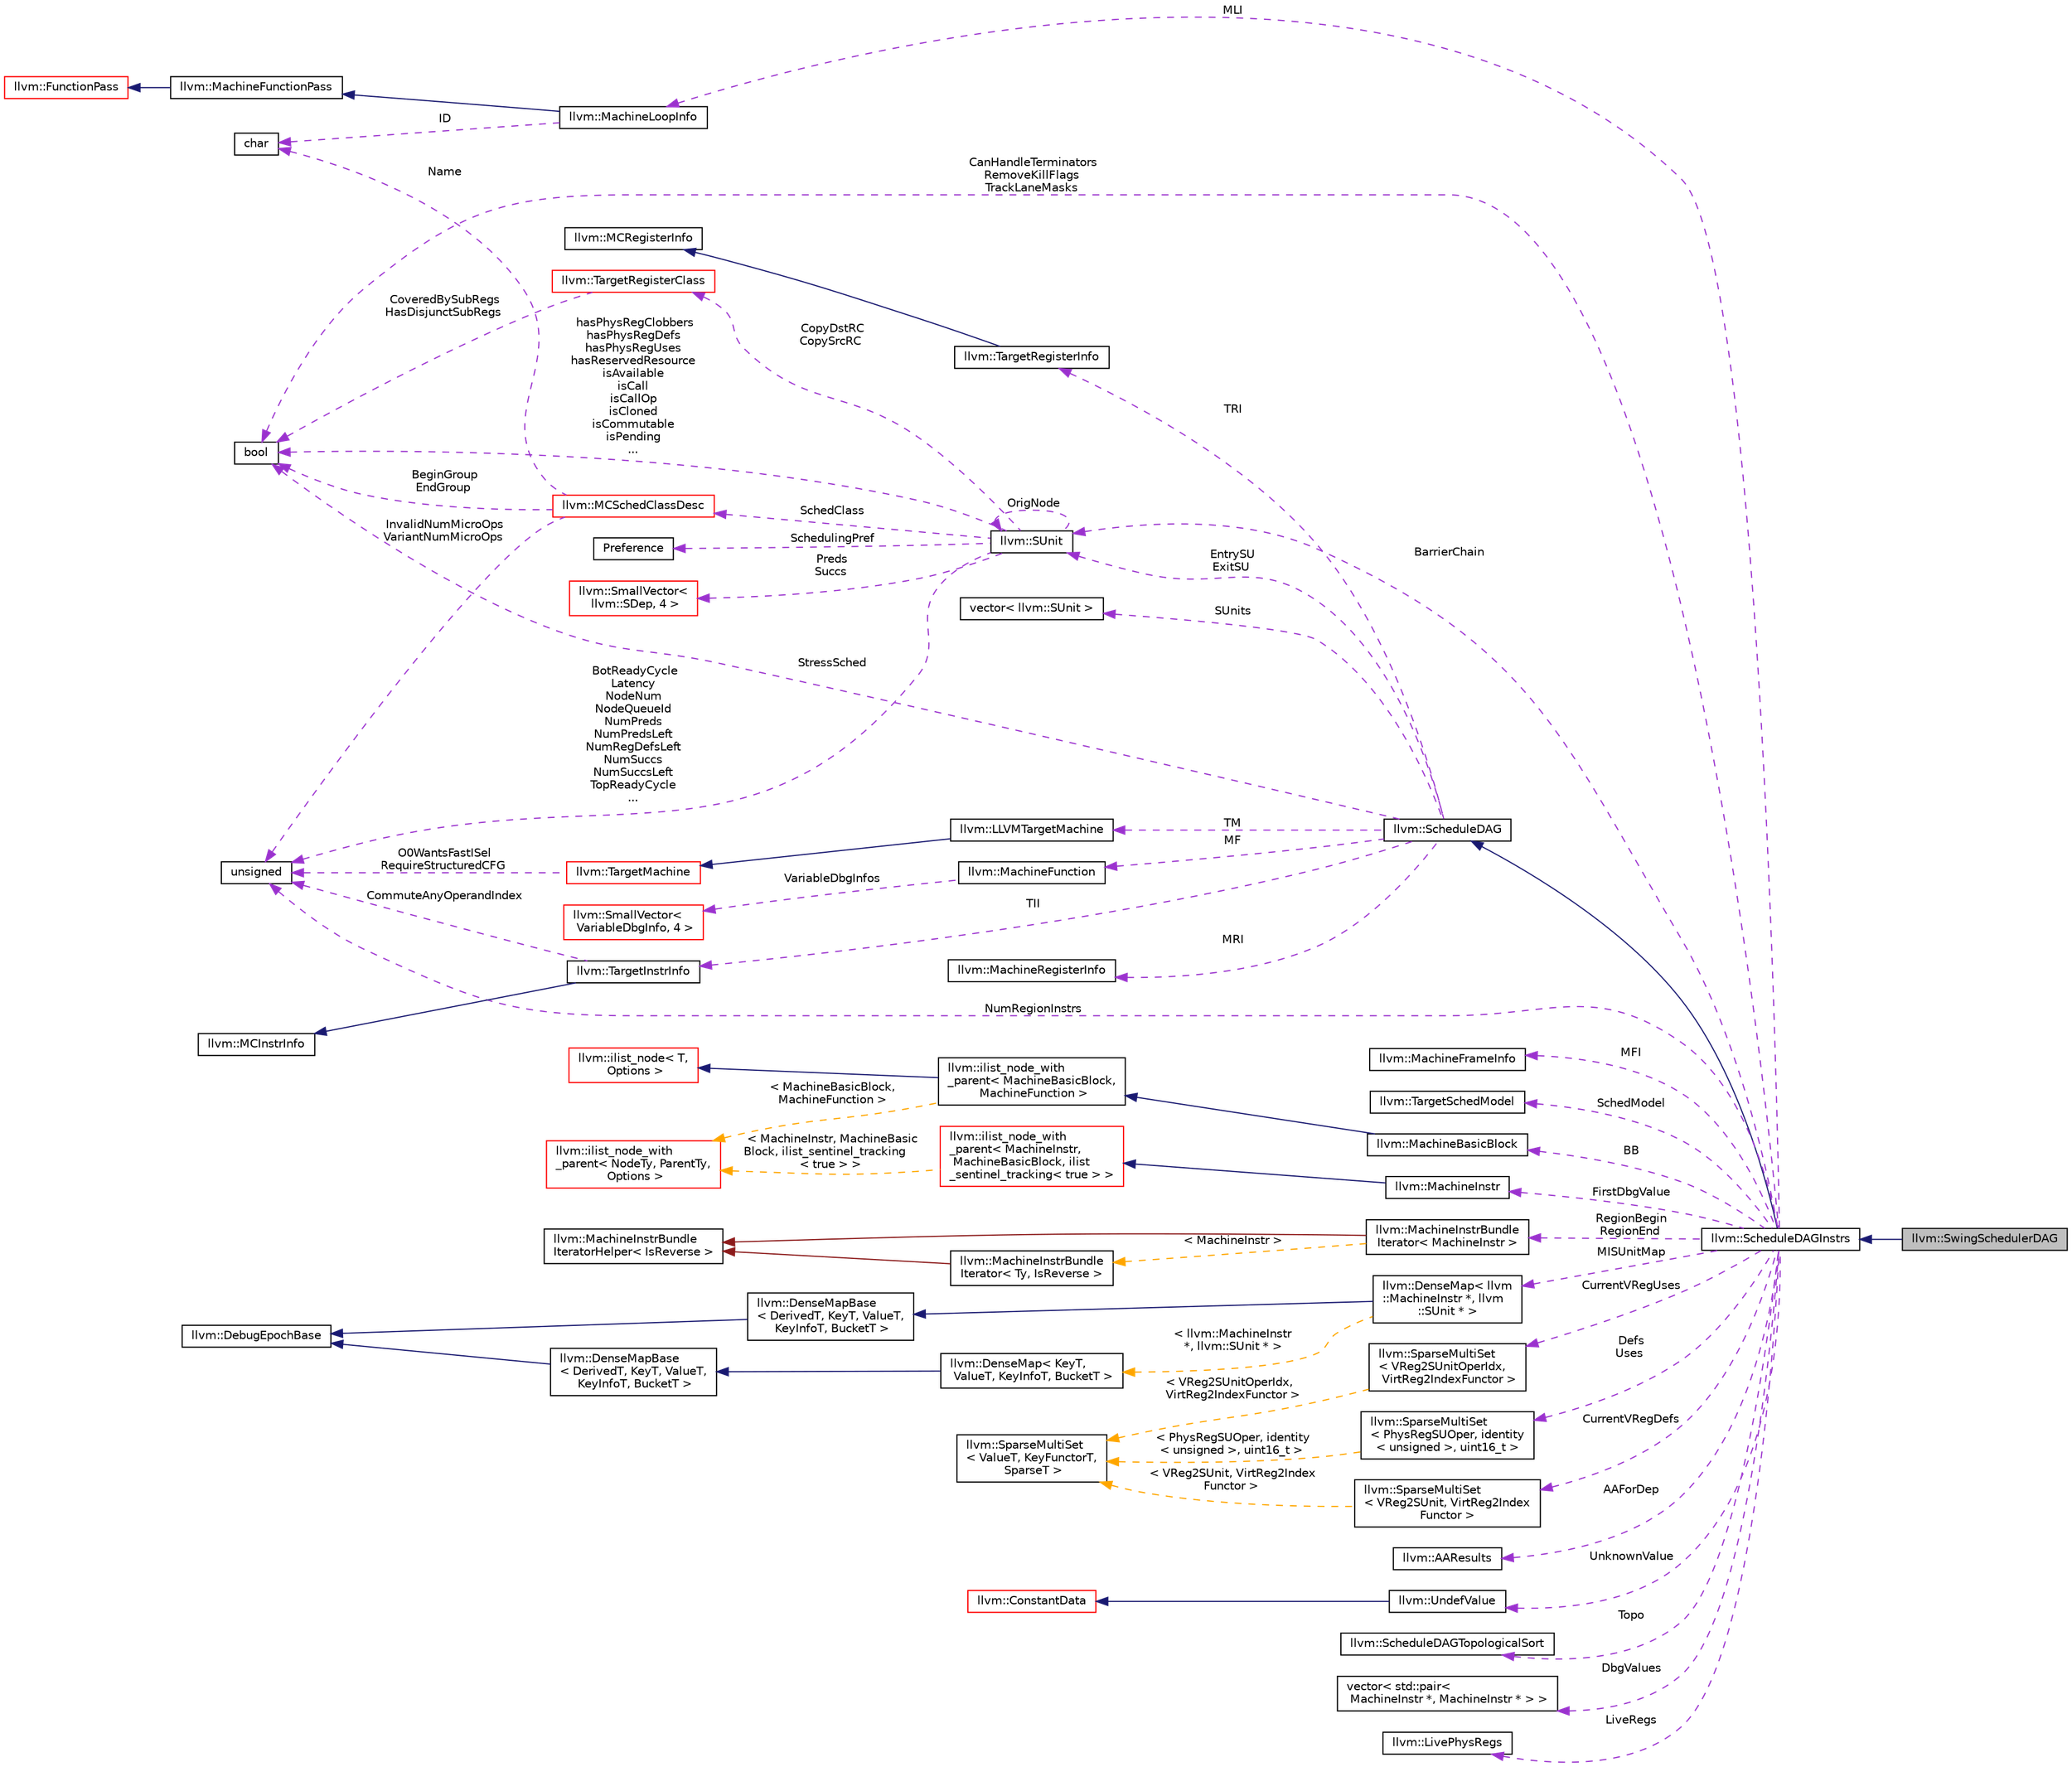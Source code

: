 digraph "llvm::SwingSchedulerDAG"
{
 // LATEX_PDF_SIZE
  bgcolor="transparent";
  edge [fontname="Helvetica",fontsize="10",labelfontname="Helvetica",labelfontsize="10"];
  node [fontname="Helvetica",fontsize="10",shape="box"];
  rankdir="LR";
  Node1 [label="llvm::SwingSchedulerDAG",height=0.2,width=0.4,color="black", fillcolor="grey75", style="filled", fontcolor="black",tooltip="This class builds the dependence graph for the instructions in a loop, and attempts to schedule the i..."];
  Node2 -> Node1 [dir="back",color="midnightblue",fontsize="10",style="solid",fontname="Helvetica"];
  Node2 [label="llvm::ScheduleDAGInstrs",height=0.2,width=0.4,color="black",URL="$classllvm_1_1ScheduleDAGInstrs.html",tooltip="A ScheduleDAG for scheduling lists of MachineInstr."];
  Node3 -> Node2 [dir="back",color="midnightblue",fontsize="10",style="solid",fontname="Helvetica"];
  Node3 [label="llvm::ScheduleDAG",height=0.2,width=0.4,color="black",URL="$classllvm_1_1ScheduleDAG.html",tooltip=" "];
  Node4 -> Node3 [dir="back",color="darkorchid3",fontsize="10",style="dashed",label=" TM" ,fontname="Helvetica"];
  Node4 [label="llvm::LLVMTargetMachine",height=0.2,width=0.4,color="black",URL="$classllvm_1_1LLVMTargetMachine.html",tooltip="This class describes a target machine that is implemented with the LLVM target-independent code gener..."];
  Node5 -> Node4 [dir="back",color="midnightblue",fontsize="10",style="solid",fontname="Helvetica"];
  Node5 [label="llvm::TargetMachine",height=0.2,width=0.4,color="red",URL="$classllvm_1_1TargetMachine.html",tooltip="Primary interface to the complete machine description for the target machine."];
  Node17 -> Node5 [dir="back",color="darkorchid3",fontsize="10",style="dashed",label=" O0WantsFastISel\nRequireStructuredCFG" ,fontname="Helvetica"];
  Node17 [label="unsigned",height=0.2,width=0.4,color="black",URL="$classunsigned.html",tooltip=" "];
  Node32 -> Node3 [dir="back",color="darkorchid3",fontsize="10",style="dashed",label=" TII" ,fontname="Helvetica"];
  Node32 [label="llvm::TargetInstrInfo",height=0.2,width=0.4,color="black",URL="$classllvm_1_1TargetInstrInfo.html",tooltip="TargetInstrInfo - Interface to description of machine instruction set."];
  Node33 -> Node32 [dir="back",color="midnightblue",fontsize="10",style="solid",fontname="Helvetica"];
  Node33 [label="llvm::MCInstrInfo",height=0.2,width=0.4,color="black",URL="$classllvm_1_1MCInstrInfo.html",tooltip="Interface to description of machine instruction set."];
  Node17 -> Node32 [dir="back",color="darkorchid3",fontsize="10",style="dashed",label=" CommuteAnyOperandIndex" ,fontname="Helvetica"];
  Node34 -> Node3 [dir="back",color="darkorchid3",fontsize="10",style="dashed",label=" TRI" ,fontname="Helvetica"];
  Node34 [label="llvm::TargetRegisterInfo",height=0.2,width=0.4,color="black",URL="$classllvm_1_1TargetRegisterInfo.html",tooltip="TargetRegisterInfo base class - We assume that the target defines a static array of TargetRegisterDes..."];
  Node35 -> Node34 [dir="back",color="midnightblue",fontsize="10",style="solid",fontname="Helvetica"];
  Node35 [label="llvm::MCRegisterInfo",height=0.2,width=0.4,color="black",URL="$classllvm_1_1MCRegisterInfo.html",tooltip="MCRegisterInfo base class - We assume that the target defines a static array of MCRegisterDesc object..."];
  Node36 -> Node3 [dir="back",color="darkorchid3",fontsize="10",style="dashed",label=" MF" ,fontname="Helvetica"];
  Node36 [label="llvm::MachineFunction",height=0.2,width=0.4,color="black",URL="$classllvm_1_1MachineFunction.html",tooltip=" "];
  Node37 -> Node36 [dir="back",color="darkorchid3",fontsize="10",style="dashed",label=" VariableDbgInfos" ,fontname="Helvetica"];
  Node37 [label="llvm::SmallVector\<\l VariableDbgInfo, 4 \>",height=0.2,width=0.4,color="red",URL="$classllvm_1_1SmallVector.html",tooltip=" "];
  Node52 -> Node3 [dir="back",color="darkorchid3",fontsize="10",style="dashed",label=" MRI" ,fontname="Helvetica"];
  Node52 [label="llvm::MachineRegisterInfo",height=0.2,width=0.4,color="black",URL="$classllvm_1_1MachineRegisterInfo.html",tooltip="MachineRegisterInfo - Keep track of information for virtual and physical registers,..."];
  Node53 -> Node3 [dir="back",color="darkorchid3",fontsize="10",style="dashed",label=" SUnits" ,fontname="Helvetica"];
  Node53 [label="vector\< llvm::SUnit \>",height=0.2,width=0.4,color="black",tooltip=" "];
  Node54 -> Node3 [dir="back",color="darkorchid3",fontsize="10",style="dashed",label=" EntrySU\nExitSU" ,fontname="Helvetica"];
  Node54 [label="llvm::SUnit",height=0.2,width=0.4,color="black",URL="$classllvm_1_1SUnit.html",tooltip="Scheduling unit. This is a node in the scheduling DAG."];
  Node54 -> Node54 [dir="back",color="darkorchid3",fontsize="10",style="dashed",label=" OrigNode" ,fontname="Helvetica"];
  Node55 -> Node54 [dir="back",color="darkorchid3",fontsize="10",style="dashed",label=" SchedClass" ,fontname="Helvetica"];
  Node55 [label="llvm::MCSchedClassDesc",height=0.2,width=0.4,color="red",URL="$structllvm_1_1MCSchedClassDesc.html",tooltip="Summarize the scheduling resources required for an instruction of a particular scheduling class."];
  Node17 -> Node55 [dir="back",color="darkorchid3",fontsize="10",style="dashed",label=" InvalidNumMicroOps\nVariantNumMicroOps" ,fontname="Helvetica"];
  Node46 -> Node55 [dir="back",color="darkorchid3",fontsize="10",style="dashed",label=" Name" ,fontname="Helvetica"];
  Node46 [label="char",height=0.2,width=0.4,color="black",URL="$classchar.html",tooltip=" "];
  Node29 -> Node55 [dir="back",color="darkorchid3",fontsize="10",style="dashed",label=" BeginGroup\nEndGroup" ,fontname="Helvetica"];
  Node29 [label="bool",height=0.2,width=0.4,color="black",URL="$classbool.html",tooltip=" "];
  Node57 -> Node54 [dir="back",color="darkorchid3",fontsize="10",style="dashed",label=" Preds\nSuccs" ,fontname="Helvetica"];
  Node57 [label="llvm::SmallVector\<\l llvm::SDep, 4 \>",height=0.2,width=0.4,color="red",URL="$classllvm_1_1SmallVector.html",tooltip=" "];
  Node17 -> Node54 [dir="back",color="darkorchid3",fontsize="10",style="dashed",label=" BotReadyCycle\nLatency\nNodeNum\nNodeQueueId\nNumPreds\nNumPredsLeft\nNumRegDefsLeft\nNumSuccs\nNumSuccsLeft\nTopReadyCycle\n..." ,fontname="Helvetica"];
  Node29 -> Node54 [dir="back",color="darkorchid3",fontsize="10",style="dashed",label=" hasPhysRegClobbers\nhasPhysRegDefs\nhasPhysRegUses\nhasReservedResource\nisAvailable\nisCall\nisCallOp\nisCloned\nisCommutable\nisPending\n..." ,fontname="Helvetica"];
  Node60 -> Node54 [dir="back",color="darkorchid3",fontsize="10",style="dashed",label=" SchedulingPref" ,fontname="Helvetica"];
  Node60 [label="Preference",height=0.2,width=0.4,color="black",tooltip=" "];
  Node61 -> Node54 [dir="back",color="darkorchid3",fontsize="10",style="dashed",label=" CopyDstRC\nCopySrcRC" ,fontname="Helvetica"];
  Node61 [label="llvm::TargetRegisterClass",height=0.2,width=0.4,color="red",URL="$classllvm_1_1TargetRegisterClass.html",tooltip=" "];
  Node29 -> Node61 [dir="back",color="darkorchid3",fontsize="10",style="dashed",label=" CoveredBySubRegs\nHasDisjunctSubRegs" ,fontname="Helvetica"];
  Node29 -> Node3 [dir="back",color="darkorchid3",fontsize="10",style="dashed",label=" StressSched" ,fontname="Helvetica"];
  Node70 -> Node2 [dir="back",color="darkorchid3",fontsize="10",style="dashed",label=" MLI" ,fontname="Helvetica"];
  Node70 [label="llvm::MachineLoopInfo",height=0.2,width=0.4,color="black",URL="$classllvm_1_1MachineLoopInfo.html",tooltip=" "];
  Node71 -> Node70 [dir="back",color="midnightblue",fontsize="10",style="solid",fontname="Helvetica"];
  Node71 [label="llvm::MachineFunctionPass",height=0.2,width=0.4,color="black",URL="$classllvm_1_1MachineFunctionPass.html",tooltip="MachineFunctionPass - This class adapts the FunctionPass interface to allow convenient creation of pa..."];
  Node72 -> Node71 [dir="back",color="midnightblue",fontsize="10",style="solid",fontname="Helvetica"];
  Node72 [label="llvm::FunctionPass",height=0.2,width=0.4,color="red",URL="$classllvm_1_1FunctionPass.html",tooltip="FunctionPass class - This class is used to implement most global optimizations."];
  Node46 -> Node70 [dir="back",color="darkorchid3",fontsize="10",style="dashed",label=" ID" ,fontname="Helvetica"];
  Node74 -> Node2 [dir="back",color="darkorchid3",fontsize="10",style="dashed",label=" MFI" ,fontname="Helvetica"];
  Node74 [label="llvm::MachineFrameInfo",height=0.2,width=0.4,color="black",URL="$classllvm_1_1MachineFrameInfo.html",tooltip="The MachineFrameInfo class represents an abstract stack frame until prolog/epilog code is inserted."];
  Node75 -> Node2 [dir="back",color="darkorchid3",fontsize="10",style="dashed",label=" SchedModel" ,fontname="Helvetica"];
  Node75 [label="llvm::TargetSchedModel",height=0.2,width=0.4,color="black",URL="$classllvm_1_1TargetSchedModel.html",tooltip="Provide an instruction scheduling machine model to CodeGen passes."];
  Node29 -> Node2 [dir="back",color="darkorchid3",fontsize="10",style="dashed",label=" CanHandleTerminators\nRemoveKillFlags\nTrackLaneMasks" ,fontname="Helvetica"];
  Node76 -> Node2 [dir="back",color="darkorchid3",fontsize="10",style="dashed",label=" BB" ,fontname="Helvetica"];
  Node76 [label="llvm::MachineBasicBlock",height=0.2,width=0.4,color="black",URL="$classllvm_1_1MachineBasicBlock.html",tooltip=" "];
  Node77 -> Node76 [dir="back",color="midnightblue",fontsize="10",style="solid",fontname="Helvetica"];
  Node77 [label="llvm::ilist_node_with\l_parent\< MachineBasicBlock,\l MachineFunction \>",height=0.2,width=0.4,color="black",URL="$classllvm_1_1ilist__node__with__parent.html",tooltip=" "];
  Node78 -> Node77 [dir="back",color="midnightblue",fontsize="10",style="solid",fontname="Helvetica"];
  Node78 [label="llvm::ilist_node\< T,\l Options \>",height=0.2,width=0.4,color="red",URL="$classllvm_1_1ilist__node.html",tooltip=" "];
  Node82 -> Node77 [dir="back",color="orange",fontsize="10",style="dashed",label=" \< MachineBasicBlock,\l MachineFunction \>" ,fontname="Helvetica"];
  Node82 [label="llvm::ilist_node_with\l_parent\< NodeTy, ParentTy,\l Options \>",height=0.2,width=0.4,color="red",URL="$classllvm_1_1ilist__node__with__parent.html",tooltip="An ilist node that can access its parent list."];
  Node86 -> Node2 [dir="back",color="darkorchid3",fontsize="10",style="dashed",label=" RegionBegin\nRegionEnd" ,fontname="Helvetica"];
  Node86 [label="llvm::MachineInstrBundle\lIterator\< MachineInstr \>",height=0.2,width=0.4,color="black",URL="$classllvm_1_1MachineInstrBundleIterator.html",tooltip=" "];
  Node87 -> Node86 [dir="back",color="firebrick4",fontsize="10",style="solid",fontname="Helvetica"];
  Node87 [label="llvm::MachineInstrBundle\lIteratorHelper\< IsReverse \>",height=0.2,width=0.4,color="black",URL="$structllvm_1_1MachineInstrBundleIteratorHelper.html",tooltip=" "];
  Node88 -> Node86 [dir="back",color="orange",fontsize="10",style="dashed",label=" \< MachineInstr \>" ,fontname="Helvetica"];
  Node88 [label="llvm::MachineInstrBundle\lIterator\< Ty, IsReverse \>",height=0.2,width=0.4,color="black",URL="$classllvm_1_1MachineInstrBundleIterator.html",tooltip="MachineBasicBlock iterator that automatically skips over MIs that are inside bundles (i...."];
  Node87 -> Node88 [dir="back",color="firebrick4",fontsize="10",style="solid",fontname="Helvetica"];
  Node17 -> Node2 [dir="back",color="darkorchid3",fontsize="10",style="dashed",label=" NumRegionInstrs" ,fontname="Helvetica"];
  Node89 -> Node2 [dir="back",color="darkorchid3",fontsize="10",style="dashed",label=" MISUnitMap" ,fontname="Helvetica"];
  Node89 [label="llvm::DenseMap\< llvm\l::MachineInstr *, llvm\l::SUnit * \>",height=0.2,width=0.4,color="black",URL="$classllvm_1_1DenseMap.html",tooltip=" "];
  Node90 -> Node89 [dir="back",color="midnightblue",fontsize="10",style="solid",fontname="Helvetica"];
  Node90 [label="llvm::DenseMapBase\l\< DerivedT, KeyT, ValueT,\l KeyInfoT, BucketT \>",height=0.2,width=0.4,color="black",URL="$classllvm_1_1DenseMapBase.html",tooltip=" "];
  Node91 -> Node90 [dir="back",color="midnightblue",fontsize="10",style="solid",fontname="Helvetica"];
  Node91 [label="llvm::DebugEpochBase",height=0.2,width=0.4,color="black",URL="$classllvm_1_1DebugEpochBase.html",tooltip=" "];
  Node92 -> Node89 [dir="back",color="orange",fontsize="10",style="dashed",label=" \< llvm::MachineInstr\l *, llvm::SUnit * \>" ,fontname="Helvetica"];
  Node92 [label="llvm::DenseMap\< KeyT,\l ValueT, KeyInfoT, BucketT \>",height=0.2,width=0.4,color="black",URL="$classllvm_1_1DenseMap.html",tooltip=" "];
  Node93 -> Node92 [dir="back",color="midnightblue",fontsize="10",style="solid",fontname="Helvetica"];
  Node93 [label="llvm::DenseMapBase\l\< DerivedT, KeyT, ValueT,\l KeyInfoT, BucketT \>",height=0.2,width=0.4,color="black",URL="$classllvm_1_1DenseMapBase.html",tooltip=" "];
  Node91 -> Node93 [dir="back",color="midnightblue",fontsize="10",style="solid",fontname="Helvetica"];
  Node94 -> Node2 [dir="back",color="darkorchid3",fontsize="10",style="dashed",label=" Defs\nUses" ,fontname="Helvetica"];
  Node94 [label="llvm::SparseMultiSet\l\< PhysRegSUOper, identity\l\< unsigned \>, uint16_t \>",height=0.2,width=0.4,color="black",URL="$classllvm_1_1SparseMultiSet.html",tooltip=" "];
  Node95 -> Node94 [dir="back",color="orange",fontsize="10",style="dashed",label=" \< PhysRegSUOper, identity\l\< unsigned \>, uint16_t \>" ,fontname="Helvetica"];
  Node95 [label="llvm::SparseMultiSet\l\< ValueT, KeyFunctorT,\l SparseT \>",height=0.2,width=0.4,color="black",URL="$classllvm_1_1SparseMultiSet.html",tooltip="Fast multiset implementation for objects that can be identified by small unsigned keys."];
  Node96 -> Node2 [dir="back",color="darkorchid3",fontsize="10",style="dashed",label=" CurrentVRegDefs" ,fontname="Helvetica"];
  Node96 [label="llvm::SparseMultiSet\l\< VReg2SUnit, VirtReg2Index\lFunctor \>",height=0.2,width=0.4,color="black",URL="$classllvm_1_1SparseMultiSet.html",tooltip=" "];
  Node95 -> Node96 [dir="back",color="orange",fontsize="10",style="dashed",label=" \< VReg2SUnit, VirtReg2Index\lFunctor \>" ,fontname="Helvetica"];
  Node97 -> Node2 [dir="back",color="darkorchid3",fontsize="10",style="dashed",label=" CurrentVRegUses" ,fontname="Helvetica"];
  Node97 [label="llvm::SparseMultiSet\l\< VReg2SUnitOperIdx,\l VirtReg2IndexFunctor \>",height=0.2,width=0.4,color="black",URL="$classllvm_1_1SparseMultiSet.html",tooltip=" "];
  Node95 -> Node97 [dir="back",color="orange",fontsize="10",style="dashed",label=" \< VReg2SUnitOperIdx,\l VirtReg2IndexFunctor \>" ,fontname="Helvetica"];
  Node98 -> Node2 [dir="back",color="darkorchid3",fontsize="10",style="dashed",label=" AAForDep" ,fontname="Helvetica"];
  Node98 [label="llvm::AAResults",height=0.2,width=0.4,color="black",URL="$classllvm_1_1AAResults.html",tooltip=" "];
  Node54 -> Node2 [dir="back",color="darkorchid3",fontsize="10",style="dashed",label=" BarrierChain" ,fontname="Helvetica"];
  Node99 -> Node2 [dir="back",color="darkorchid3",fontsize="10",style="dashed",label=" UnknownValue" ,fontname="Helvetica"];
  Node99 [label="llvm::UndefValue",height=0.2,width=0.4,color="black",URL="$classllvm_1_1UndefValue.html",tooltip="'undef' values are things that do not have specified contents."];
  Node100 -> Node99 [dir="back",color="midnightblue",fontsize="10",style="solid",fontname="Helvetica"];
  Node100 [label="llvm::ConstantData",height=0.2,width=0.4,color="red",URL="$classllvm_1_1ConstantData.html",tooltip="Base class for constants with no operands."];
  Node104 -> Node2 [dir="back",color="darkorchid3",fontsize="10",style="dashed",label=" Topo" ,fontname="Helvetica"];
  Node104 [label="llvm::ScheduleDAGTopologicalSort",height=0.2,width=0.4,color="black",URL="$classllvm_1_1ScheduleDAGTopologicalSort.html",tooltip="This class can compute a topological ordering for SUnits and provides methods for dynamically updatin..."];
  Node105 -> Node2 [dir="back",color="darkorchid3",fontsize="10",style="dashed",label=" DbgValues" ,fontname="Helvetica"];
  Node105 [label="vector\< std::pair\<\l MachineInstr *, MachineInstr * \> \>",height=0.2,width=0.4,color="black",tooltip=" "];
  Node106 -> Node2 [dir="back",color="darkorchid3",fontsize="10",style="dashed",label=" FirstDbgValue" ,fontname="Helvetica"];
  Node106 [label="llvm::MachineInstr",height=0.2,width=0.4,color="black",URL="$classllvm_1_1MachineInstr.html",tooltip="Representation of each machine instruction."];
  Node107 -> Node106 [dir="back",color="midnightblue",fontsize="10",style="solid",fontname="Helvetica"];
  Node107 [label="llvm::ilist_node_with\l_parent\< MachineInstr,\l MachineBasicBlock, ilist\l_sentinel_tracking\< true \> \>",height=0.2,width=0.4,color="red",URL="$classllvm_1_1ilist__node__with__parent.html",tooltip=" "];
  Node82 -> Node107 [dir="back",color="orange",fontsize="10",style="dashed",label=" \< MachineInstr, MachineBasic\lBlock, ilist_sentinel_tracking\l\< true \> \>" ,fontname="Helvetica"];
  Node109 -> Node2 [dir="back",color="darkorchid3",fontsize="10",style="dashed",label=" LiveRegs" ,fontname="Helvetica"];
  Node109 [label="llvm::LivePhysRegs",height=0.2,width=0.4,color="black",URL="$classllvm_1_1LivePhysRegs.html",tooltip="A set of physical registers with utility functions to track liveness when walking backward/forward th..."];
}
